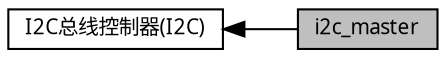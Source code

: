 digraph "i2c_master"
{
  edge [fontname="黑体",fontsize="10",labelfontname="黑体",labelfontsize="10"];
  node [fontname="黑体",fontsize="10",shape=record];
  rankdir=LR;
  Node1 [label="I2C总线控制器(I2C)",height=0.2,width=0.4,color="black", fillcolor="white", style="filled",URL="$group__am__demo__i2c__all.html",tooltip="所有的I2C总线控制器相关例程 "];
  Node0 [label="i2c_master",height=0.2,width=0.4,color="black", fillcolor="grey75", style="filled", fontcolor="black"];
  Node1->Node0 [shape=plaintext, dir="back", style="solid"];
}
